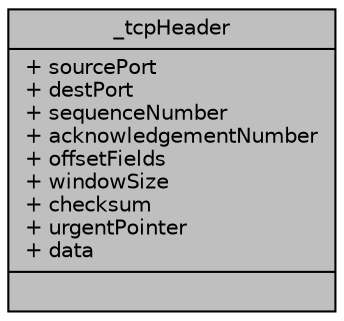 digraph "_tcpHeader"
{
  edge [fontname="Helvetica",fontsize="10",labelfontname="Helvetica",labelfontsize="10"];
  node [fontname="Helvetica",fontsize="10",shape=record];
  Node1 [label="{_tcpHeader\n|+ sourcePort\l+ destPort\l+ sequenceNumber\l+ acknowledgementNumber\l+ offsetFields\l+ windowSize\l+ checksum\l+ urgentPointer\l+ data\l|}",height=0.2,width=0.4,color="black", fillcolor="grey75", style="filled", fontcolor="black"];
}
